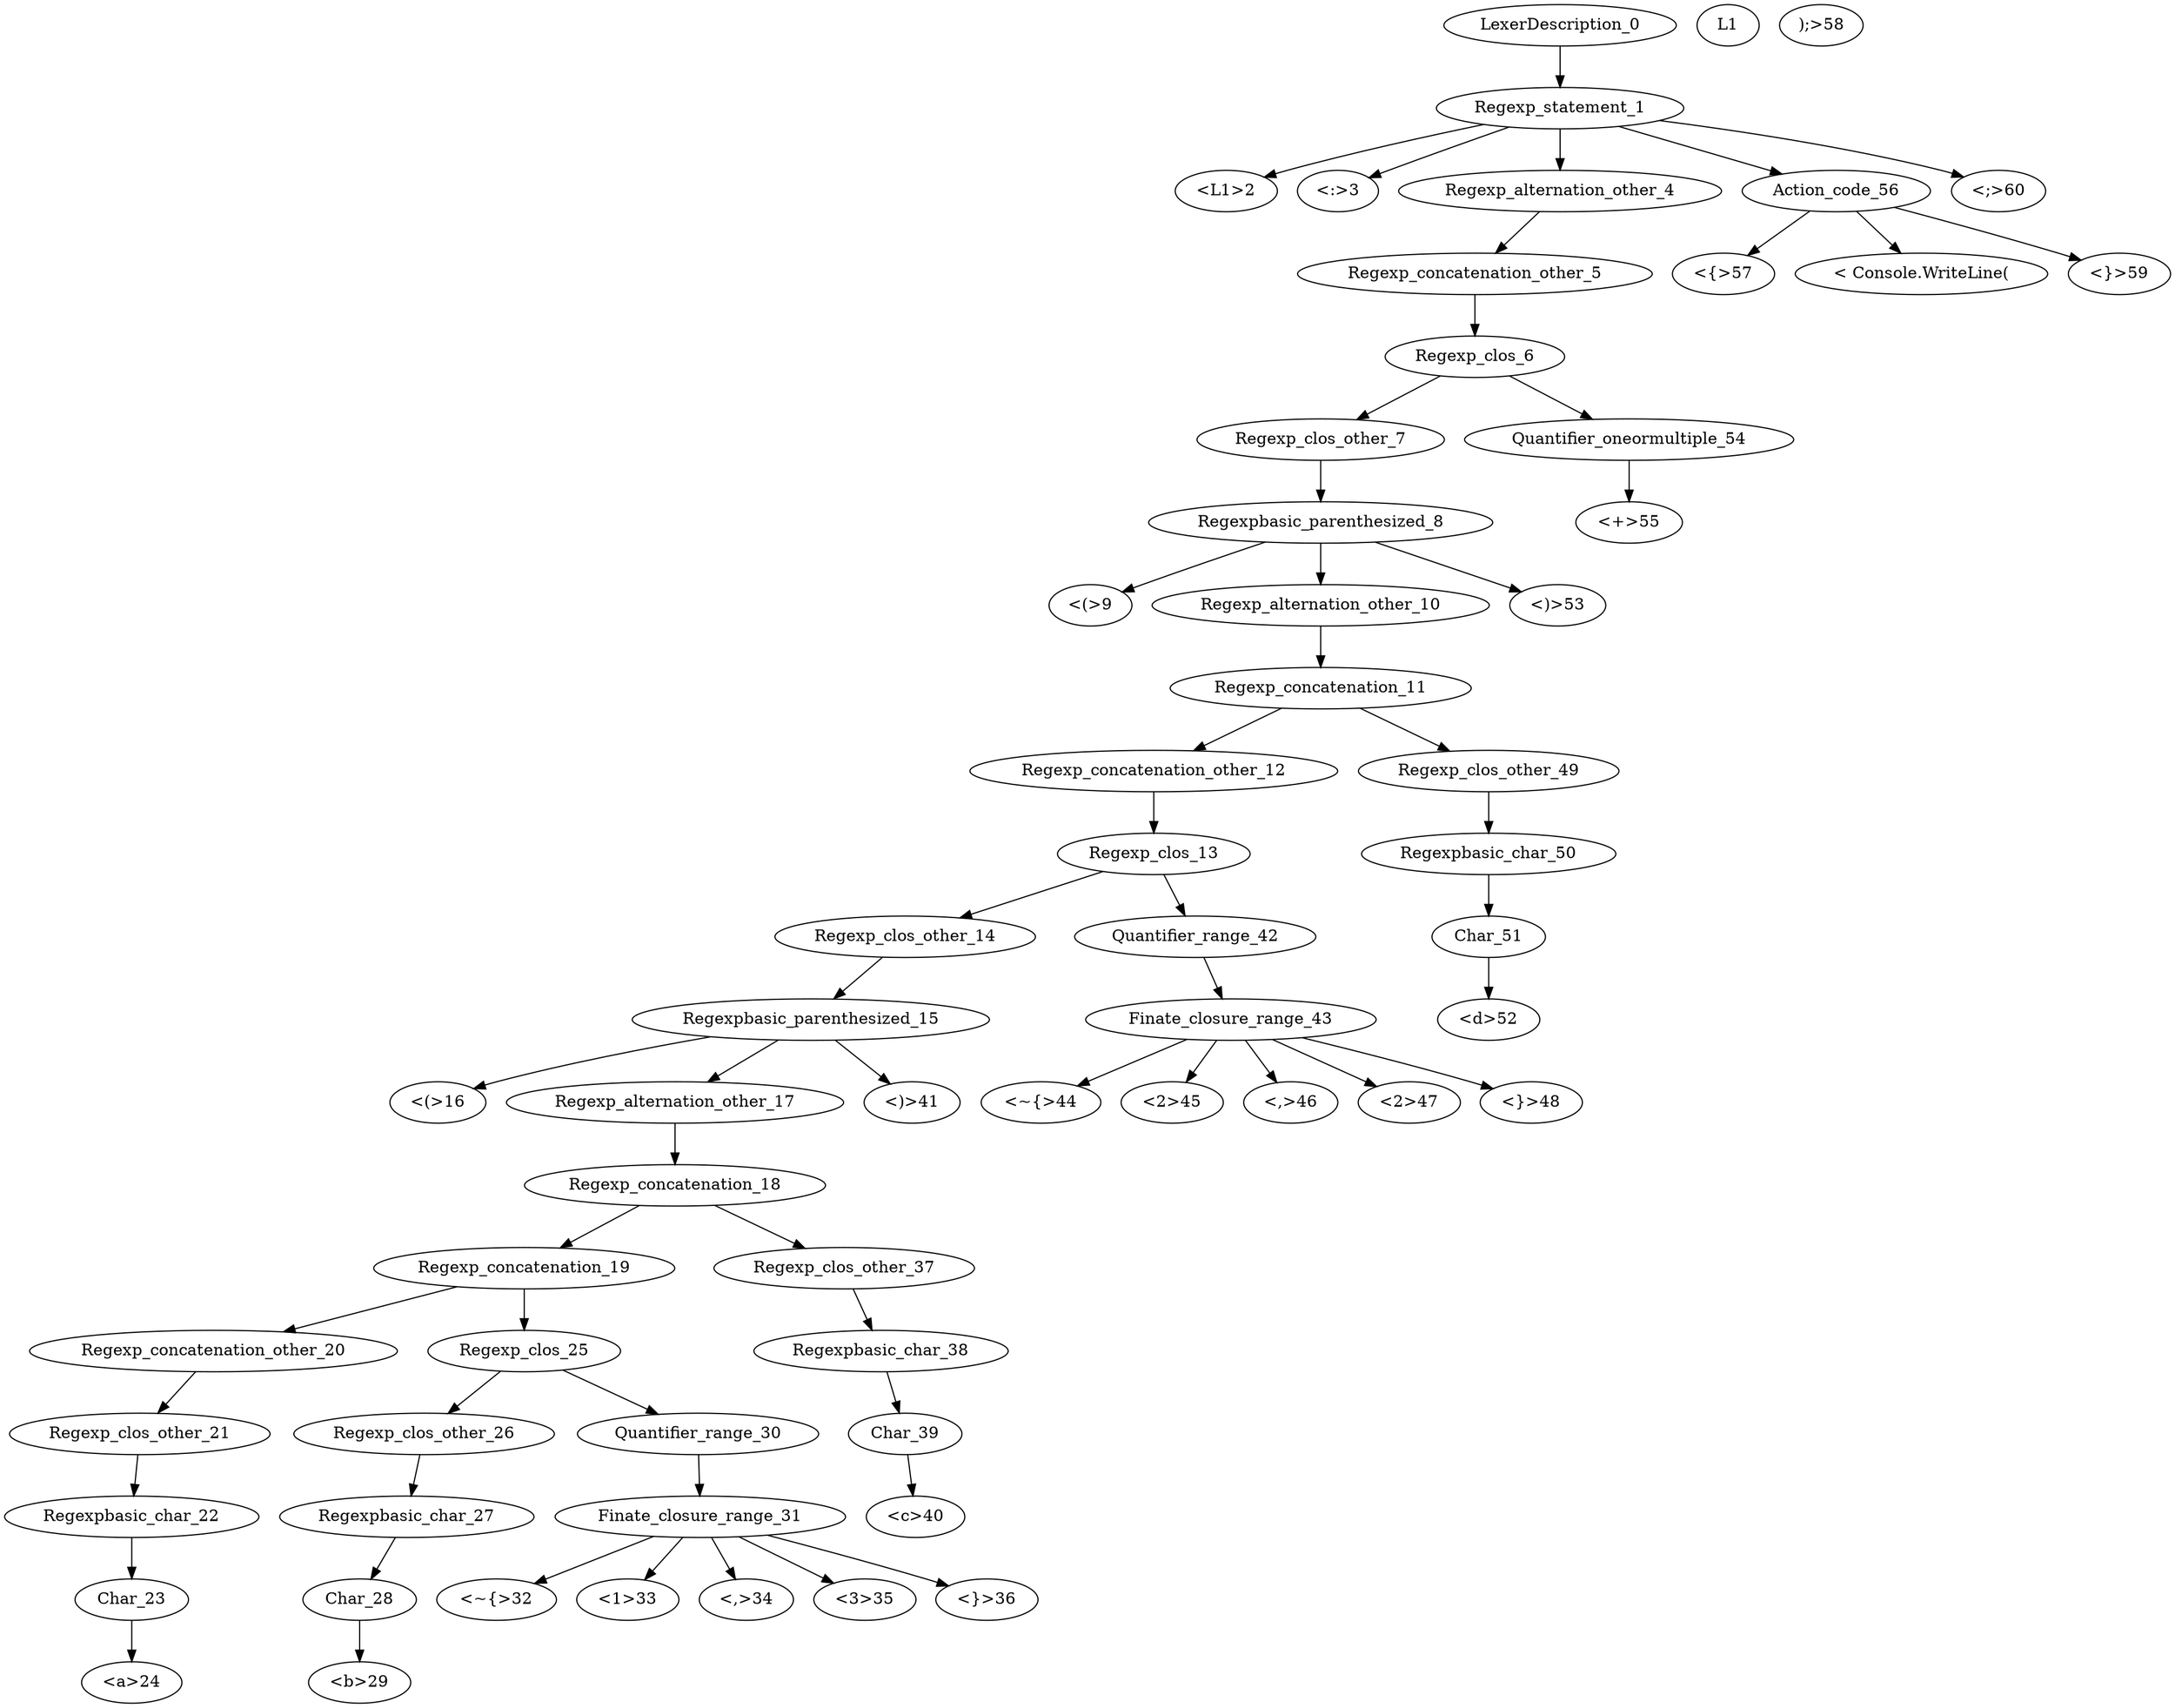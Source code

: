 digraph test{

"LexerDescription_0"->"Regexp_statement_1";
"Regexp_statement_1"->"<L1>2";
"Regexp_statement_1"->"<:>3";
"Regexp_statement_1"->"Regexp_alternation_other_4";
"Regexp_alternation_other_4"->"Regexp_concatenation_other_5";
"Regexp_concatenation_other_5"->"Regexp_clos_6";
"Regexp_clos_6"->"Regexp_clos_other_7";
"Regexp_clos_other_7"->"Regexpbasic_parenthesized_8";
"Regexpbasic_parenthesized_8"->"<(>9";
"Regexpbasic_parenthesized_8"->"Regexp_alternation_other_10";
"Regexp_alternation_other_10"->"Regexp_concatenation_11";
"Regexp_concatenation_11"->"Regexp_concatenation_other_12";
"Regexp_concatenation_other_12"->"Regexp_clos_13";
"Regexp_clos_13"->"Regexp_clos_other_14";
"Regexp_clos_other_14"->"Regexpbasic_parenthesized_15";
"Regexpbasic_parenthesized_15"->"<(>16";
"Regexpbasic_parenthesized_15"->"Regexp_alternation_other_17";
"Regexp_alternation_other_17"->"Regexp_concatenation_18";
"Regexp_concatenation_18"->"Regexp_concatenation_19";
"Regexp_concatenation_19"->"Regexp_concatenation_other_20";
"Regexp_concatenation_other_20"->"Regexp_clos_other_21";
"Regexp_clos_other_21"->"Regexpbasic_char_22";
"Regexpbasic_char_22"->"Char_23";
"Char_23"->"<a>24";
"Regexp_concatenation_19"->"Regexp_clos_25";
"Regexp_clos_25"->"Regexp_clos_other_26";
"Regexp_clos_other_26"->"Regexpbasic_char_27";
"Regexpbasic_char_27"->"Char_28";
"Char_28"->"<b>29";
"Regexp_clos_25"->"Quantifier_range_30";
"Quantifier_range_30"->"Finate_closure_range_31";
"Finate_closure_range_31"->"<~{>32";
"Finate_closure_range_31"->"<1>33";
"Finate_closure_range_31"->"<,>34";
"Finate_closure_range_31"->"<3>35";
"Finate_closure_range_31"->"<}>36";
"Regexp_concatenation_18"->"Regexp_clos_other_37";
"Regexp_clos_other_37"->"Regexpbasic_char_38";
"Regexpbasic_char_38"->"Char_39";
"Char_39"->"<c>40";
"Regexpbasic_parenthesized_15"->"<)>41";
"Regexp_clos_13"->"Quantifier_range_42";
"Quantifier_range_42"->"Finate_closure_range_43";
"Finate_closure_range_43"->"<~{>44";
"Finate_closure_range_43"->"<2>45";
"Finate_closure_range_43"->"<,>46";
"Finate_closure_range_43"->"<2>47";
"Finate_closure_range_43"->"<}>48";
"Regexp_concatenation_11"->"Regexp_clos_other_49";
"Regexp_clos_other_49"->"Regexpbasic_char_50";
"Regexpbasic_char_50"->"Char_51";
"Char_51"->"<d>52";
"Regexpbasic_parenthesized_8"->"<)>53";
"Regexp_clos_6"->"Quantifier_oneormultiple_54";
"Quantifier_oneormultiple_54"->"<+>55";
"Regexp_statement_1"->"Action_code_56";
"Action_code_56"->"<{>57";
"Action_code_56"->"< Console.WriteLine("L1");>58";
"Action_code_56"->"<}>59";
"Regexp_statement_1"->"<;>60";
}
